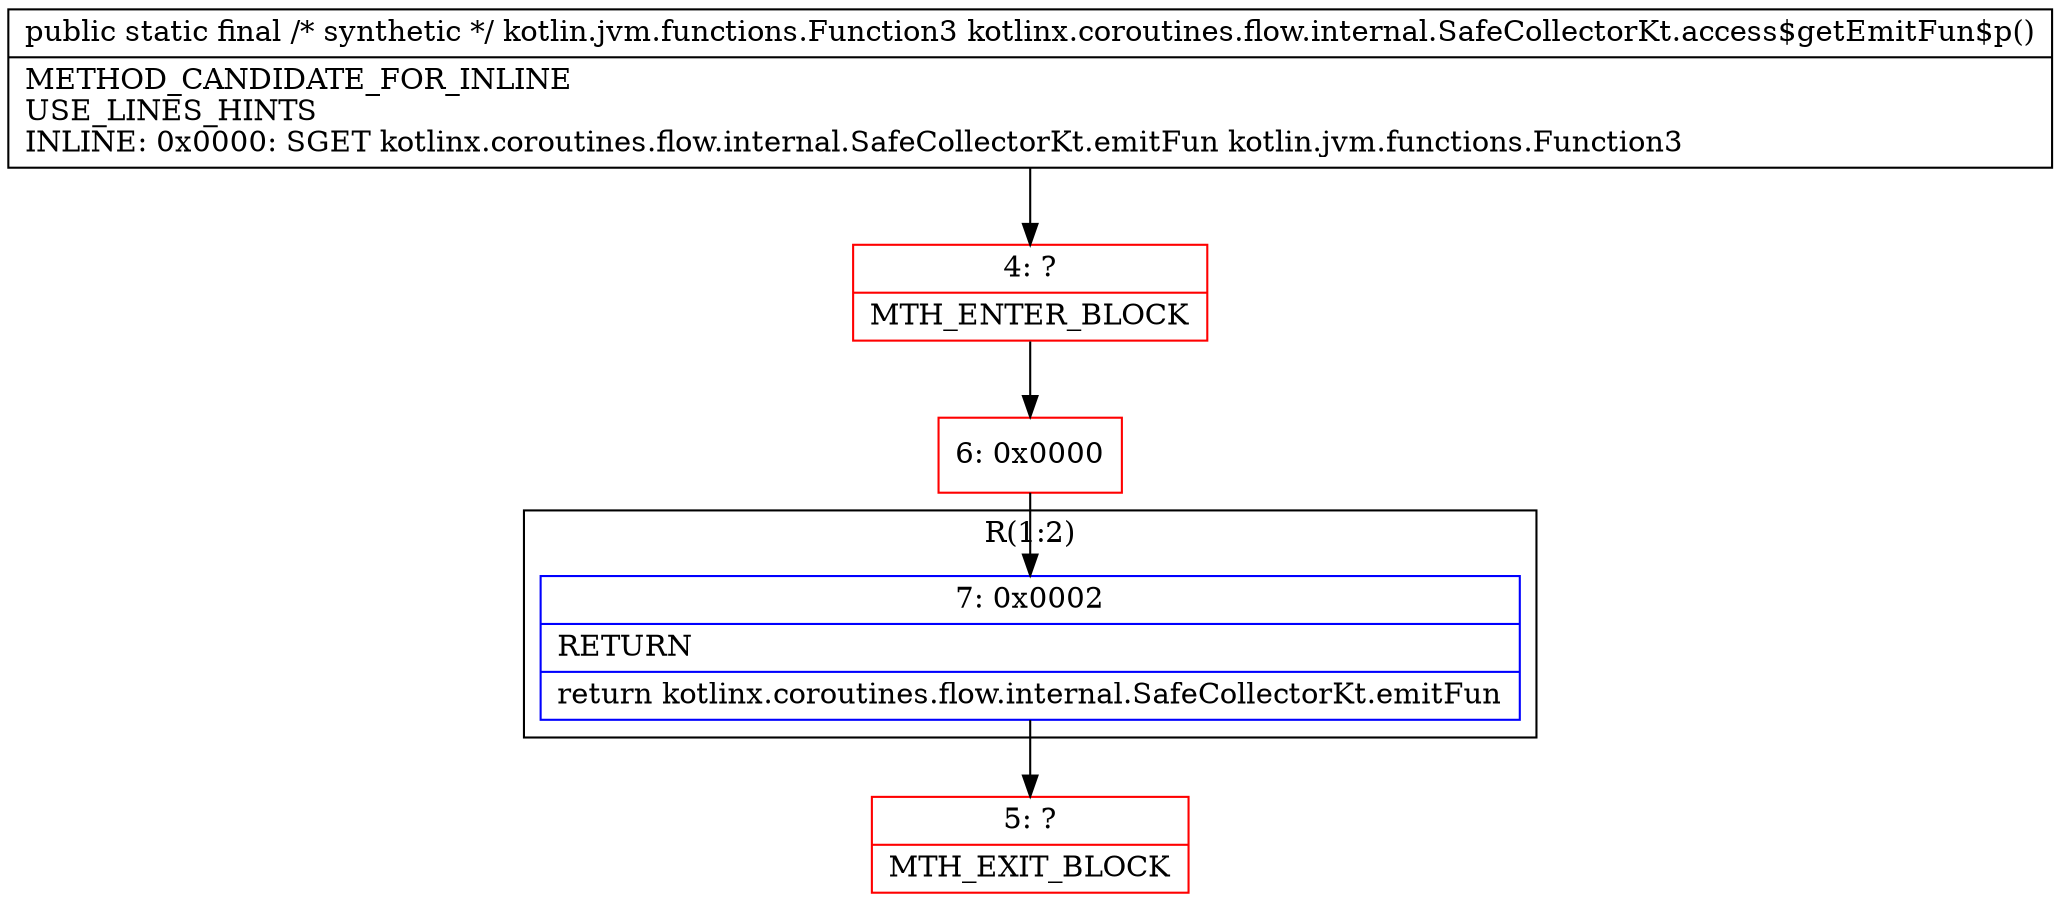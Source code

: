 digraph "CFG forkotlinx.coroutines.flow.internal.SafeCollectorKt.access$getEmitFun$p()Lkotlin\/jvm\/functions\/Function3;" {
subgraph cluster_Region_337169839 {
label = "R(1:2)";
node [shape=record,color=blue];
Node_7 [shape=record,label="{7\:\ 0x0002|RETURN\l|return kotlinx.coroutines.flow.internal.SafeCollectorKt.emitFun\l}"];
}
Node_4 [shape=record,color=red,label="{4\:\ ?|MTH_ENTER_BLOCK\l}"];
Node_6 [shape=record,color=red,label="{6\:\ 0x0000}"];
Node_5 [shape=record,color=red,label="{5\:\ ?|MTH_EXIT_BLOCK\l}"];
MethodNode[shape=record,label="{public static final \/* synthetic *\/ kotlin.jvm.functions.Function3 kotlinx.coroutines.flow.internal.SafeCollectorKt.access$getEmitFun$p()  | METHOD_CANDIDATE_FOR_INLINE\lUSE_LINES_HINTS\lINLINE: 0x0000: SGET   kotlinx.coroutines.flow.internal.SafeCollectorKt.emitFun kotlin.jvm.functions.Function3\l}"];
MethodNode -> Node_4;Node_7 -> Node_5;
Node_4 -> Node_6;
Node_6 -> Node_7;
}

